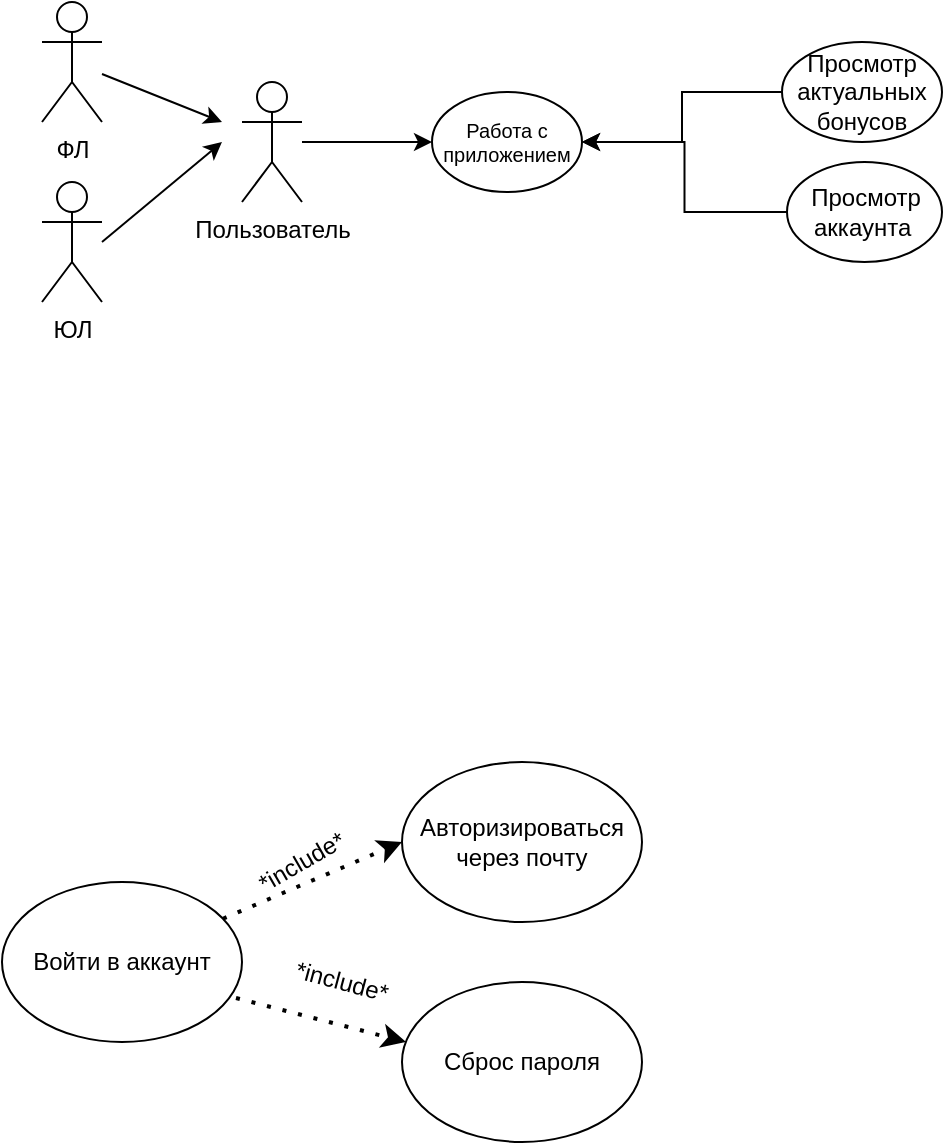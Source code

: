 <mxfile version="24.6.4" type="github">
  <diagram name="Page-1" id="2YBvvXClWsGukQMizWep">
    <mxGraphModel dx="751" dy="1130" grid="1" gridSize="10" guides="1" tooltips="1" connect="1" arrows="1" fold="1" page="1" pageScale="1" pageWidth="850" pageHeight="1100" math="0" shadow="0">
      <root>
        <mxCell id="0" />
        <mxCell id="1" parent="0" />
        <mxCell id="DWuven7tNeC5FvxgY4Rp-1" value="ЮЛ" style="shape=umlActor;verticalLabelPosition=bottom;verticalAlign=top;html=1;outlineConnect=0;" parent="1" vertex="1">
          <mxGeometry x="110" y="140" width="30" height="60" as="geometry" />
        </mxCell>
        <mxCell id="DWuven7tNeC5FvxgY4Rp-14" style="edgeStyle=orthogonalEdgeStyle;rounded=0;orthogonalLoop=1;jettySize=auto;html=1;entryX=0;entryY=0.5;entryDx=0;entryDy=0;" parent="1" source="DWuven7tNeC5FvxgY4Rp-5" target="DWuven7tNeC5FvxgY4Rp-13" edge="1">
          <mxGeometry relative="1" as="geometry" />
        </mxCell>
        <mxCell id="DWuven7tNeC5FvxgY4Rp-5" value="Пользователь" style="shape=umlActor;verticalLabelPosition=bottom;verticalAlign=top;html=1;outlineConnect=0;" parent="1" vertex="1">
          <mxGeometry x="210" y="90" width="30" height="60" as="geometry" />
        </mxCell>
        <mxCell id="DWuven7tNeC5FvxgY4Rp-7" value="ФЛ" style="shape=umlActor;verticalLabelPosition=bottom;verticalAlign=top;html=1;outlineConnect=0;" parent="1" vertex="1">
          <mxGeometry x="110" y="50" width="30" height="60" as="geometry" />
        </mxCell>
        <mxCell id="DWuven7tNeC5FvxgY4Rp-11" value="" style="endArrow=classic;html=1;rounded=0;" parent="1" edge="1">
          <mxGeometry width="50" height="50" relative="1" as="geometry">
            <mxPoint x="140" y="170" as="sourcePoint" />
            <mxPoint x="200" y="120" as="targetPoint" />
          </mxGeometry>
        </mxCell>
        <mxCell id="DWuven7tNeC5FvxgY4Rp-12" value="" style="endArrow=classic;html=1;rounded=0;" parent="1" source="DWuven7tNeC5FvxgY4Rp-7" edge="1">
          <mxGeometry width="50" height="50" relative="1" as="geometry">
            <mxPoint x="400" y="190" as="sourcePoint" />
            <mxPoint x="200" y="110" as="targetPoint" />
          </mxGeometry>
        </mxCell>
        <mxCell id="DWuven7tNeC5FvxgY4Rp-13" value="Работа с приложением" style="ellipse;whiteSpace=wrap;html=1;fontSize=10;" parent="1" vertex="1">
          <mxGeometry x="305" y="95" width="75" height="50" as="geometry" />
        </mxCell>
        <mxCell id="DWuven7tNeC5FvxgY4Rp-18" value="" style="edgeStyle=orthogonalEdgeStyle;rounded=0;orthogonalLoop=1;jettySize=auto;html=1;" parent="1" source="DWuven7tNeC5FvxgY4Rp-15" target="DWuven7tNeC5FvxgY4Rp-13" edge="1">
          <mxGeometry relative="1" as="geometry" />
        </mxCell>
        <mxCell id="DWuven7tNeC5FvxgY4Rp-15" value="Просмотр актуальных бонусов" style="ellipse;whiteSpace=wrap;html=1;" parent="1" vertex="1">
          <mxGeometry x="480" y="70" width="80" height="50" as="geometry" />
        </mxCell>
        <mxCell id="DWuven7tNeC5FvxgY4Rp-17" value="" style="edgeStyle=orthogonalEdgeStyle;rounded=0;orthogonalLoop=1;jettySize=auto;html=1;" parent="1" source="DWuven7tNeC5FvxgY4Rp-16" target="DWuven7tNeC5FvxgY4Rp-13" edge="1">
          <mxGeometry relative="1" as="geometry" />
        </mxCell>
        <mxCell id="DWuven7tNeC5FvxgY4Rp-16" value="Просмотр аккаунта&amp;nbsp;" style="ellipse;whiteSpace=wrap;html=1;" parent="1" vertex="1">
          <mxGeometry x="482.5" y="130" width="77.5" height="50" as="geometry" />
        </mxCell>
        <mxCell id="vuiF-W3b4HiU27TmscNX-1" value="Войти в аккаунт" style="ellipse;whiteSpace=wrap;html=1;" vertex="1" parent="1">
          <mxGeometry x="90" y="490" width="120" height="80" as="geometry" />
        </mxCell>
        <mxCell id="vuiF-W3b4HiU27TmscNX-2" value="Авторизироваться через почту" style="ellipse;whiteSpace=wrap;html=1;" vertex="1" parent="1">
          <mxGeometry x="290" y="430" width="120" height="80" as="geometry" />
        </mxCell>
        <mxCell id="vuiF-W3b4HiU27TmscNX-4" value="Сброс пароля" style="ellipse;whiteSpace=wrap;html=1;" vertex="1" parent="1">
          <mxGeometry x="290" y="540" width="120" height="80" as="geometry" />
        </mxCell>
        <mxCell id="vuiF-W3b4HiU27TmscNX-5" value="" style="endArrow=classic;dashed=1;html=1;dashPattern=1 3;strokeWidth=2;rounded=0;entryX=0;entryY=0.5;entryDx=0;entryDy=0;targetPerimeterSpacing=0;endFill=1;" edge="1" parent="1" source="vuiF-W3b4HiU27TmscNX-1" target="vuiF-W3b4HiU27TmscNX-2">
          <mxGeometry width="50" height="50" relative="1" as="geometry">
            <mxPoint x="290" y="390" as="sourcePoint" />
            <mxPoint x="340" y="340" as="targetPoint" />
          </mxGeometry>
        </mxCell>
        <mxCell id="vuiF-W3b4HiU27TmscNX-6" value="" style="endArrow=classic;dashed=1;html=1;dashPattern=1 3;strokeWidth=2;rounded=0;entryX=0.017;entryY=0.375;entryDx=0;entryDy=0;targetPerimeterSpacing=0;endFill=1;exitX=0.975;exitY=0.725;exitDx=0;exitDy=0;exitPerimeter=0;entryPerimeter=0;" edge="1" parent="1" source="vuiF-W3b4HiU27TmscNX-1" target="vuiF-W3b4HiU27TmscNX-4">
          <mxGeometry width="50" height="50" relative="1" as="geometry">
            <mxPoint x="210" y="518" as="sourcePoint" />
            <mxPoint x="300" y="480" as="targetPoint" />
          </mxGeometry>
        </mxCell>
        <mxCell id="vuiF-W3b4HiU27TmscNX-7" value="*include*" style="text;html=1;align=center;verticalAlign=middle;whiteSpace=wrap;rounded=0;rotation=-30;" vertex="1" parent="1">
          <mxGeometry x="220" y="460" width="40" height="40" as="geometry" />
        </mxCell>
        <mxCell id="vuiF-W3b4HiU27TmscNX-8" value="*include*" style="text;html=1;align=center;verticalAlign=middle;whiteSpace=wrap;rounded=0;rotation=15;" vertex="1" parent="1">
          <mxGeometry x="240" y="520" width="40" height="40" as="geometry" />
        </mxCell>
      </root>
    </mxGraphModel>
  </diagram>
</mxfile>
